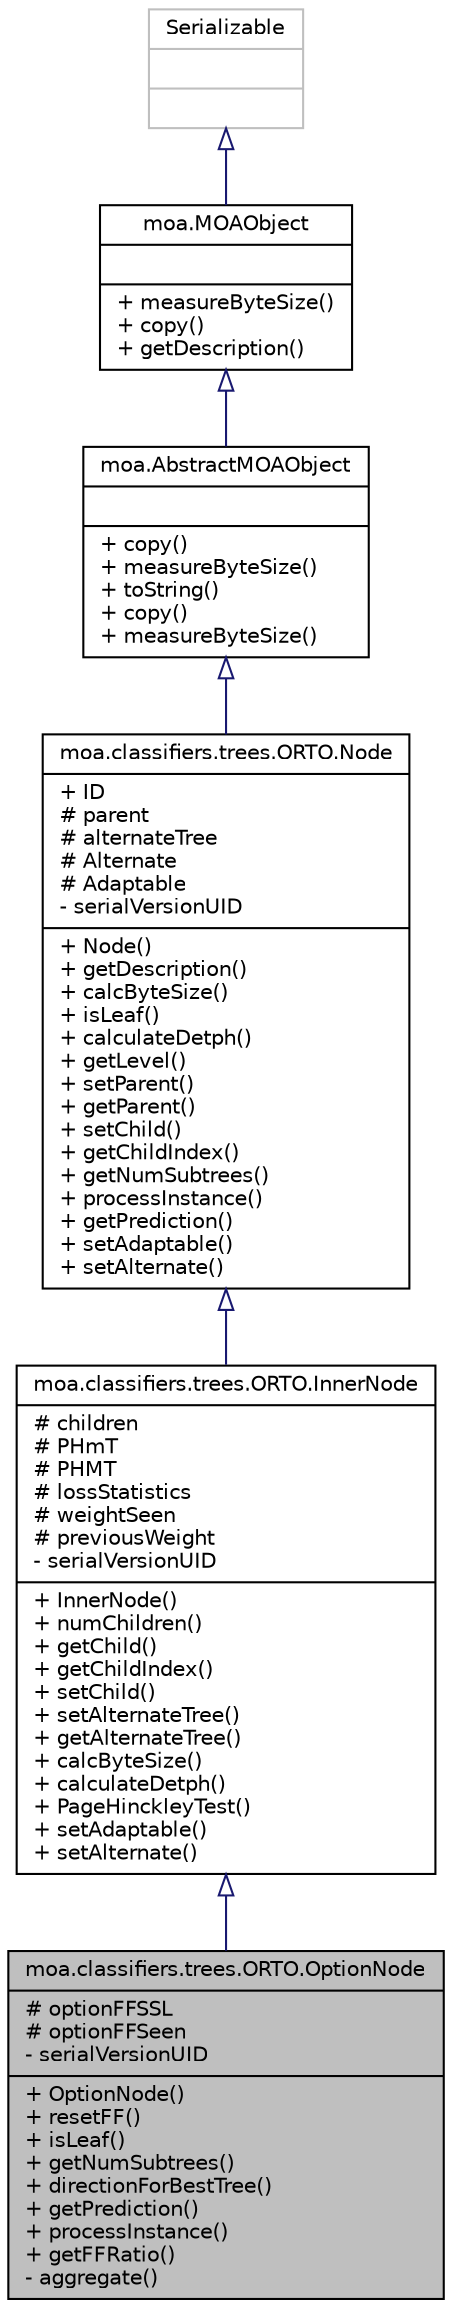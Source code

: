 digraph G
{
  edge [fontname="Helvetica",fontsize="10",labelfontname="Helvetica",labelfontsize="10"];
  node [fontname="Helvetica",fontsize="10",shape=record];
  Node1 [label="{moa.classifiers.trees.ORTO.OptionNode\n|# optionFFSSL\l# optionFFSeen\l- serialVersionUID\l|+ OptionNode()\l+ resetFF()\l+ isLeaf()\l+ getNumSubtrees()\l+ directionForBestTree()\l+ getPrediction()\l+ processInstance()\l+ getFFRatio()\l- aggregate()\l}",height=0.2,width=0.4,color="black", fillcolor="grey75", style="filled" fontcolor="black"];
  Node2 -> Node1 [dir=back,color="midnightblue",fontsize="10",style="solid",arrowtail="empty",fontname="Helvetica"];
  Node2 [label="{moa.classifiers.trees.ORTO.InnerNode\n|# children\l# PHmT\l# PHMT\l# lossStatistics\l# weightSeen\l# previousWeight\l- serialVersionUID\l|+ InnerNode()\l+ numChildren()\l+ getChild()\l+ getChildIndex()\l+ setChild()\l+ setAlternateTree()\l+ getAlternateTree()\l+ calcByteSize()\l+ calculateDetph()\l+ PageHinckleyTest()\l+ setAdaptable()\l+ setAlternate()\l}",height=0.2,width=0.4,color="black", fillcolor="white", style="filled",URL="$classmoa_1_1classifiers_1_1trees_1_1ORTO_1_1InnerNode.html"];
  Node3 -> Node2 [dir=back,color="midnightblue",fontsize="10",style="solid",arrowtail="empty",fontname="Helvetica"];
  Node3 [label="{moa.classifiers.trees.ORTO.Node\n|+ ID\l# parent\l# alternateTree\l# Alternate\l# Adaptable\l- serialVersionUID\l|+ Node()\l+ getDescription()\l+ calcByteSize()\l+ isLeaf()\l+ calculateDetph()\l+ getLevel()\l+ setParent()\l+ getParent()\l+ setChild()\l+ getChildIndex()\l+ getNumSubtrees()\l+ processInstance()\l+ getPrediction()\l+ setAdaptable()\l+ setAlternate()\l}",height=0.2,width=0.4,color="black", fillcolor="white", style="filled",URL="$classmoa_1_1classifiers_1_1trees_1_1ORTO_1_1Node.html"];
  Node4 -> Node3 [dir=back,color="midnightblue",fontsize="10",style="solid",arrowtail="empty",fontname="Helvetica"];
  Node4 [label="{moa.AbstractMOAObject\n||+ copy()\l+ measureByteSize()\l+ toString()\l+ copy()\l+ measureByteSize()\l}",height=0.2,width=0.4,color="black", fillcolor="white", style="filled",URL="$classmoa_1_1AbstractMOAObject.html",tooltip="Abstract MOA Object."];
  Node5 -> Node4 [dir=back,color="midnightblue",fontsize="10",style="solid",arrowtail="empty",fontname="Helvetica"];
  Node5 [label="{moa.MOAObject\n||+ measureByteSize()\l+ copy()\l+ getDescription()\l}",height=0.2,width=0.4,color="black", fillcolor="white", style="filled",URL="$interfacemoa_1_1MOAObject.html",tooltip="Interface implemented by classes in MOA, so that all are serializable, can produce..."];
  Node6 -> Node5 [dir=back,color="midnightblue",fontsize="10",style="solid",arrowtail="empty",fontname="Helvetica"];
  Node6 [label="{Serializable\n||}",height=0.2,width=0.4,color="grey75", fillcolor="white", style="filled"];
}
